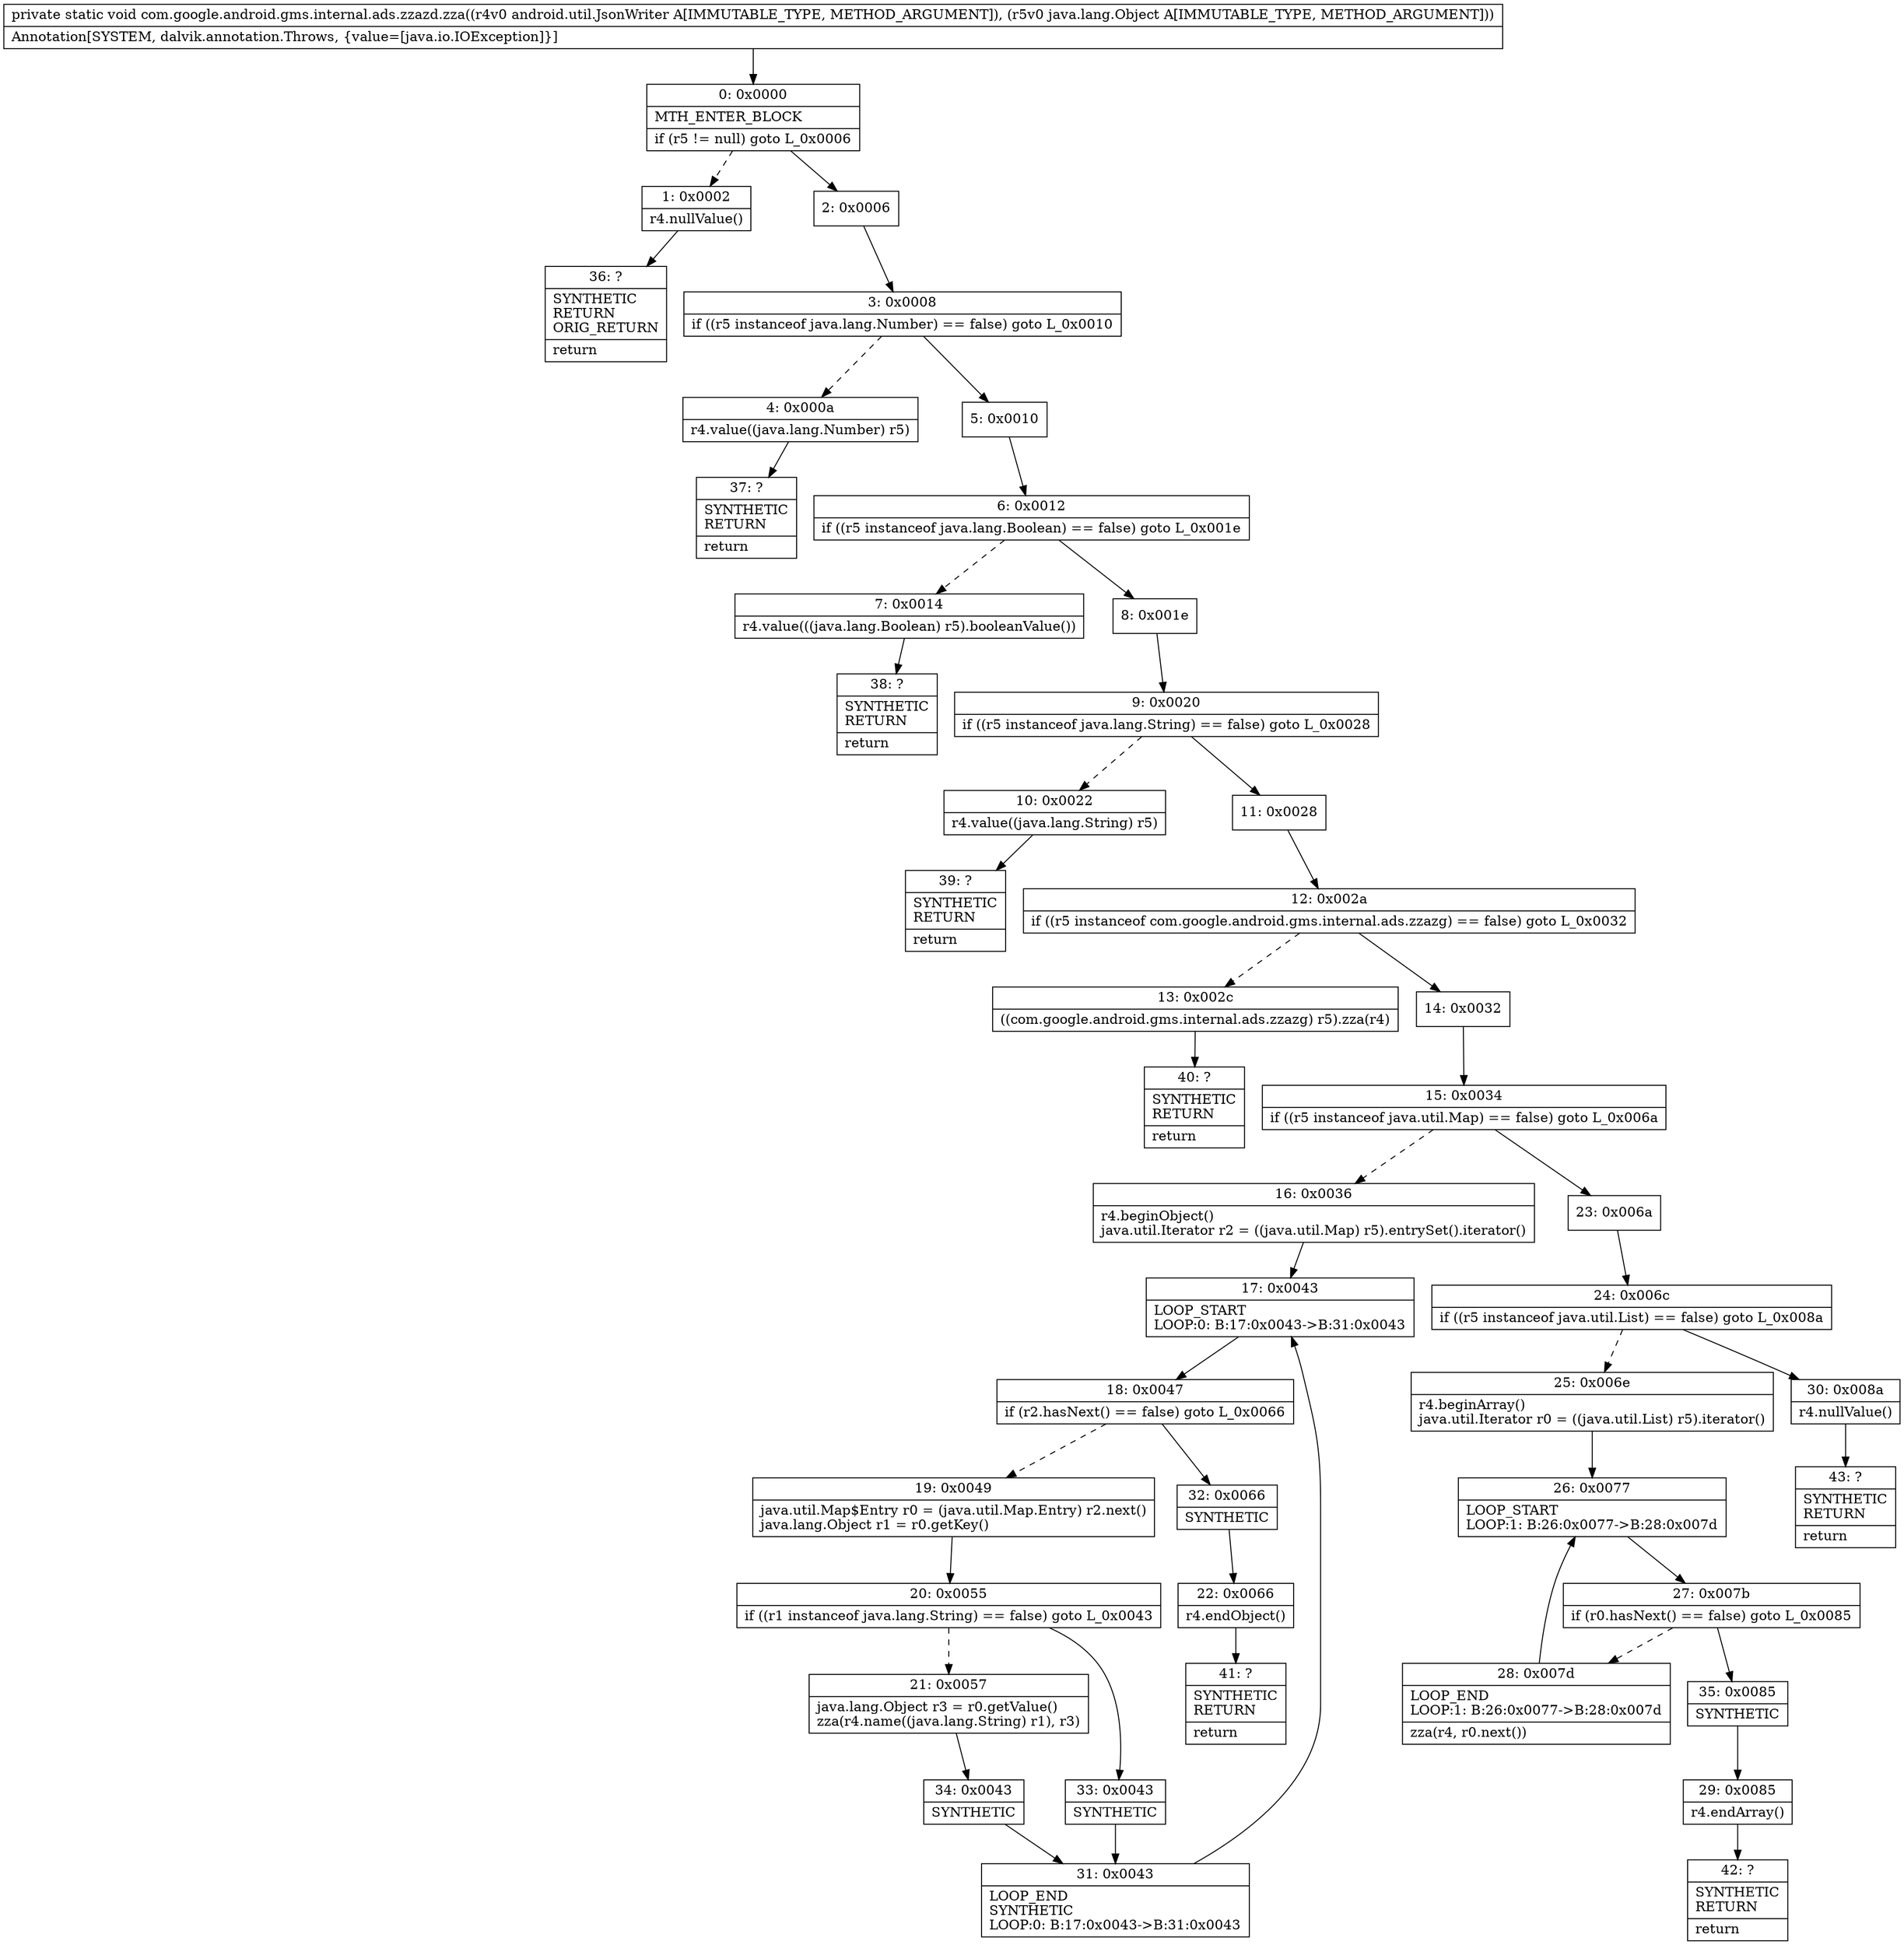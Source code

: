 digraph "CFG forcom.google.android.gms.internal.ads.zzazd.zza(Landroid\/util\/JsonWriter;Ljava\/lang\/Object;)V" {
Node_0 [shape=record,label="{0\:\ 0x0000|MTH_ENTER_BLOCK\l|if (r5 != null) goto L_0x0006\l}"];
Node_1 [shape=record,label="{1\:\ 0x0002|r4.nullValue()\l}"];
Node_2 [shape=record,label="{2\:\ 0x0006}"];
Node_3 [shape=record,label="{3\:\ 0x0008|if ((r5 instanceof java.lang.Number) == false) goto L_0x0010\l}"];
Node_4 [shape=record,label="{4\:\ 0x000a|r4.value((java.lang.Number) r5)\l}"];
Node_5 [shape=record,label="{5\:\ 0x0010}"];
Node_6 [shape=record,label="{6\:\ 0x0012|if ((r5 instanceof java.lang.Boolean) == false) goto L_0x001e\l}"];
Node_7 [shape=record,label="{7\:\ 0x0014|r4.value(((java.lang.Boolean) r5).booleanValue())\l}"];
Node_8 [shape=record,label="{8\:\ 0x001e}"];
Node_9 [shape=record,label="{9\:\ 0x0020|if ((r5 instanceof java.lang.String) == false) goto L_0x0028\l}"];
Node_10 [shape=record,label="{10\:\ 0x0022|r4.value((java.lang.String) r5)\l}"];
Node_11 [shape=record,label="{11\:\ 0x0028}"];
Node_12 [shape=record,label="{12\:\ 0x002a|if ((r5 instanceof com.google.android.gms.internal.ads.zzazg) == false) goto L_0x0032\l}"];
Node_13 [shape=record,label="{13\:\ 0x002c|((com.google.android.gms.internal.ads.zzazg) r5).zza(r4)\l}"];
Node_14 [shape=record,label="{14\:\ 0x0032}"];
Node_15 [shape=record,label="{15\:\ 0x0034|if ((r5 instanceof java.util.Map) == false) goto L_0x006a\l}"];
Node_16 [shape=record,label="{16\:\ 0x0036|r4.beginObject()\ljava.util.Iterator r2 = ((java.util.Map) r5).entrySet().iterator()\l}"];
Node_17 [shape=record,label="{17\:\ 0x0043|LOOP_START\lLOOP:0: B:17:0x0043\-\>B:31:0x0043\l}"];
Node_18 [shape=record,label="{18\:\ 0x0047|if (r2.hasNext() == false) goto L_0x0066\l}"];
Node_19 [shape=record,label="{19\:\ 0x0049|java.util.Map$Entry r0 = (java.util.Map.Entry) r2.next()\ljava.lang.Object r1 = r0.getKey()\l}"];
Node_20 [shape=record,label="{20\:\ 0x0055|if ((r1 instanceof java.lang.String) == false) goto L_0x0043\l}"];
Node_21 [shape=record,label="{21\:\ 0x0057|java.lang.Object r3 = r0.getValue()\lzza(r4.name((java.lang.String) r1), r3)\l}"];
Node_22 [shape=record,label="{22\:\ 0x0066|r4.endObject()\l}"];
Node_23 [shape=record,label="{23\:\ 0x006a}"];
Node_24 [shape=record,label="{24\:\ 0x006c|if ((r5 instanceof java.util.List) == false) goto L_0x008a\l}"];
Node_25 [shape=record,label="{25\:\ 0x006e|r4.beginArray()\ljava.util.Iterator r0 = ((java.util.List) r5).iterator()\l}"];
Node_26 [shape=record,label="{26\:\ 0x0077|LOOP_START\lLOOP:1: B:26:0x0077\-\>B:28:0x007d\l}"];
Node_27 [shape=record,label="{27\:\ 0x007b|if (r0.hasNext() == false) goto L_0x0085\l}"];
Node_28 [shape=record,label="{28\:\ 0x007d|LOOP_END\lLOOP:1: B:26:0x0077\-\>B:28:0x007d\l|zza(r4, r0.next())\l}"];
Node_29 [shape=record,label="{29\:\ 0x0085|r4.endArray()\l}"];
Node_30 [shape=record,label="{30\:\ 0x008a|r4.nullValue()\l}"];
Node_31 [shape=record,label="{31\:\ 0x0043|LOOP_END\lSYNTHETIC\lLOOP:0: B:17:0x0043\-\>B:31:0x0043\l}"];
Node_32 [shape=record,label="{32\:\ 0x0066|SYNTHETIC\l}"];
Node_33 [shape=record,label="{33\:\ 0x0043|SYNTHETIC\l}"];
Node_34 [shape=record,label="{34\:\ 0x0043|SYNTHETIC\l}"];
Node_35 [shape=record,label="{35\:\ 0x0085|SYNTHETIC\l}"];
Node_36 [shape=record,label="{36\:\ ?|SYNTHETIC\lRETURN\lORIG_RETURN\l|return\l}"];
Node_37 [shape=record,label="{37\:\ ?|SYNTHETIC\lRETURN\l|return\l}"];
Node_38 [shape=record,label="{38\:\ ?|SYNTHETIC\lRETURN\l|return\l}"];
Node_39 [shape=record,label="{39\:\ ?|SYNTHETIC\lRETURN\l|return\l}"];
Node_40 [shape=record,label="{40\:\ ?|SYNTHETIC\lRETURN\l|return\l}"];
Node_41 [shape=record,label="{41\:\ ?|SYNTHETIC\lRETURN\l|return\l}"];
Node_42 [shape=record,label="{42\:\ ?|SYNTHETIC\lRETURN\l|return\l}"];
Node_43 [shape=record,label="{43\:\ ?|SYNTHETIC\lRETURN\l|return\l}"];
MethodNode[shape=record,label="{private static void com.google.android.gms.internal.ads.zzazd.zza((r4v0 android.util.JsonWriter A[IMMUTABLE_TYPE, METHOD_ARGUMENT]), (r5v0 java.lang.Object A[IMMUTABLE_TYPE, METHOD_ARGUMENT]))  | Annotation[SYSTEM, dalvik.annotation.Throws, \{value=[java.io.IOException]\}]\l}"];
MethodNode -> Node_0;
Node_0 -> Node_1[style=dashed];
Node_0 -> Node_2;
Node_1 -> Node_36;
Node_2 -> Node_3;
Node_3 -> Node_4[style=dashed];
Node_3 -> Node_5;
Node_4 -> Node_37;
Node_5 -> Node_6;
Node_6 -> Node_7[style=dashed];
Node_6 -> Node_8;
Node_7 -> Node_38;
Node_8 -> Node_9;
Node_9 -> Node_10[style=dashed];
Node_9 -> Node_11;
Node_10 -> Node_39;
Node_11 -> Node_12;
Node_12 -> Node_13[style=dashed];
Node_12 -> Node_14;
Node_13 -> Node_40;
Node_14 -> Node_15;
Node_15 -> Node_16[style=dashed];
Node_15 -> Node_23;
Node_16 -> Node_17;
Node_17 -> Node_18;
Node_18 -> Node_19[style=dashed];
Node_18 -> Node_32;
Node_19 -> Node_20;
Node_20 -> Node_21[style=dashed];
Node_20 -> Node_33;
Node_21 -> Node_34;
Node_22 -> Node_41;
Node_23 -> Node_24;
Node_24 -> Node_25[style=dashed];
Node_24 -> Node_30;
Node_25 -> Node_26;
Node_26 -> Node_27;
Node_27 -> Node_28[style=dashed];
Node_27 -> Node_35;
Node_28 -> Node_26;
Node_29 -> Node_42;
Node_30 -> Node_43;
Node_31 -> Node_17;
Node_32 -> Node_22;
Node_33 -> Node_31;
Node_34 -> Node_31;
Node_35 -> Node_29;
}

